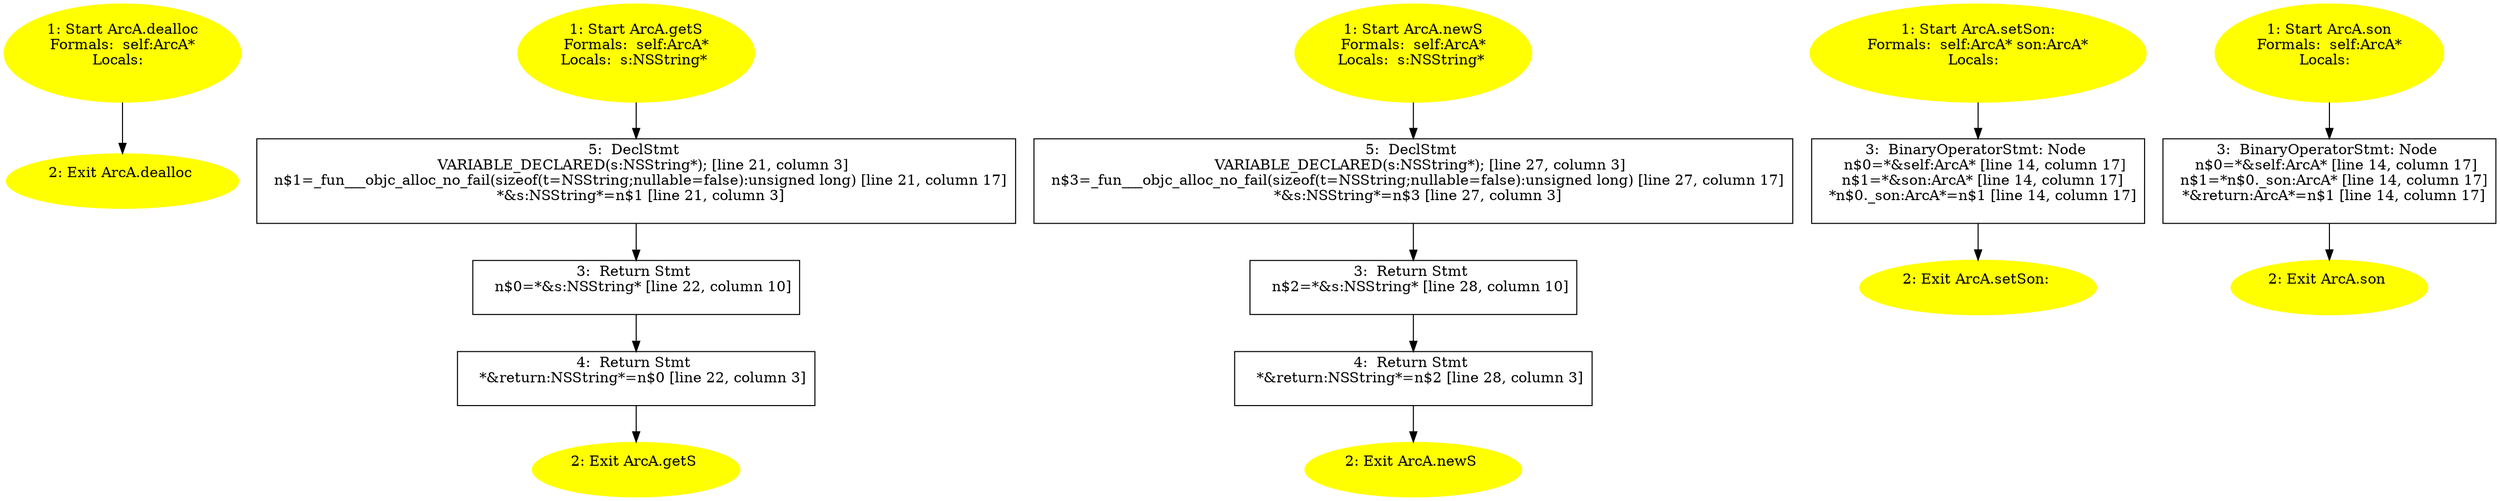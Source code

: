 /* @generated */
digraph cfg {
"dealloc#ArcA#[instance].5f1e5f20486ad787_1" [label="1: Start ArcA.dealloc\nFormals:  self:ArcA*\nLocals:  \n  " color=yellow style=filled]
	

	 "dealloc#ArcA#[instance].5f1e5f20486ad787_1" -> "dealloc#ArcA#[instance].5f1e5f20486ad787_2" ;
"dealloc#ArcA#[instance].5f1e5f20486ad787_2" [label="2: Exit ArcA.dealloc \n  " color=yellow style=filled]
	

"getS#ArcA#[instance].d8dec537eb5599fb_1" [label="1: Start ArcA.getS\nFormals:  self:ArcA*\nLocals:  s:NSString* \n  " color=yellow style=filled]
	

	 "getS#ArcA#[instance].d8dec537eb5599fb_1" -> "getS#ArcA#[instance].d8dec537eb5599fb_5" ;
"getS#ArcA#[instance].d8dec537eb5599fb_2" [label="2: Exit ArcA.getS \n  " color=yellow style=filled]
	

"getS#ArcA#[instance].d8dec537eb5599fb_3" [label="3:  Return Stmt \n   n$0=*&s:NSString* [line 22, column 10]\n " shape="box"]
	

	 "getS#ArcA#[instance].d8dec537eb5599fb_3" -> "getS#ArcA#[instance].d8dec537eb5599fb_4" ;
"getS#ArcA#[instance].d8dec537eb5599fb_4" [label="4:  Return Stmt \n   *&return:NSString*=n$0 [line 22, column 3]\n " shape="box"]
	

	 "getS#ArcA#[instance].d8dec537eb5599fb_4" -> "getS#ArcA#[instance].d8dec537eb5599fb_2" ;
"getS#ArcA#[instance].d8dec537eb5599fb_5" [label="5:  DeclStmt \n   VARIABLE_DECLARED(s:NSString*); [line 21, column 3]\n  n$1=_fun___objc_alloc_no_fail(sizeof(t=NSString;nullable=false):unsigned long) [line 21, column 17]\n  *&s:NSString*=n$1 [line 21, column 3]\n " shape="box"]
	

	 "getS#ArcA#[instance].d8dec537eb5599fb_5" -> "getS#ArcA#[instance].d8dec537eb5599fb_3" ;
"newS#ArcA#[instance].fea20ee6147f321a_1" [label="1: Start ArcA.newS\nFormals:  self:ArcA*\nLocals:  s:NSString* \n  " color=yellow style=filled]
	

	 "newS#ArcA#[instance].fea20ee6147f321a_1" -> "newS#ArcA#[instance].fea20ee6147f321a_5" ;
"newS#ArcA#[instance].fea20ee6147f321a_2" [label="2: Exit ArcA.newS \n  " color=yellow style=filled]
	

"newS#ArcA#[instance].fea20ee6147f321a_3" [label="3:  Return Stmt \n   n$2=*&s:NSString* [line 28, column 10]\n " shape="box"]
	

	 "newS#ArcA#[instance].fea20ee6147f321a_3" -> "newS#ArcA#[instance].fea20ee6147f321a_4" ;
"newS#ArcA#[instance].fea20ee6147f321a_4" [label="4:  Return Stmt \n   *&return:NSString*=n$2 [line 28, column 3]\n " shape="box"]
	

	 "newS#ArcA#[instance].fea20ee6147f321a_4" -> "newS#ArcA#[instance].fea20ee6147f321a_2" ;
"newS#ArcA#[instance].fea20ee6147f321a_5" [label="5:  DeclStmt \n   VARIABLE_DECLARED(s:NSString*); [line 27, column 3]\n  n$3=_fun___objc_alloc_no_fail(sizeof(t=NSString;nullable=false):unsigned long) [line 27, column 17]\n  *&s:NSString*=n$3 [line 27, column 3]\n " shape="box"]
	

	 "newS#ArcA#[instance].fea20ee6147f321a_5" -> "newS#ArcA#[instance].fea20ee6147f321a_3" ;
"setSon:#ArcA(class ArcA)#[instanc.72d3bde2428b31e3_1" [label="1: Start ArcA.setSon:\nFormals:  self:ArcA* son:ArcA*\nLocals:  \n  " color=yellow style=filled]
	

	 "setSon:#ArcA(class ArcA)#[instanc.72d3bde2428b31e3_1" -> "setSon:#ArcA(class ArcA)#[instanc.72d3bde2428b31e3_3" ;
"setSon:#ArcA(class ArcA)#[instanc.72d3bde2428b31e3_2" [label="2: Exit ArcA.setSon: \n  " color=yellow style=filled]
	

"setSon:#ArcA(class ArcA)#[instanc.72d3bde2428b31e3_3" [label="3:  BinaryOperatorStmt: Node \n   n$0=*&self:ArcA* [line 14, column 17]\n  n$1=*&son:ArcA* [line 14, column 17]\n  *n$0._son:ArcA*=n$1 [line 14, column 17]\n " shape="box"]
	

	 "setSon:#ArcA(class ArcA)#[instanc.72d3bde2428b31e3_3" -> "setSon:#ArcA(class ArcA)#[instanc.72d3bde2428b31e3_2" ;
"son#ArcA#[instance].e35458ab53fa3982_1" [label="1: Start ArcA.son\nFormals:  self:ArcA*\nLocals:  \n  " color=yellow style=filled]
	

	 "son#ArcA#[instance].e35458ab53fa3982_1" -> "son#ArcA#[instance].e35458ab53fa3982_3" ;
"son#ArcA#[instance].e35458ab53fa3982_2" [label="2: Exit ArcA.son \n  " color=yellow style=filled]
	

"son#ArcA#[instance].e35458ab53fa3982_3" [label="3:  BinaryOperatorStmt: Node \n   n$0=*&self:ArcA* [line 14, column 17]\n  n$1=*n$0._son:ArcA* [line 14, column 17]\n  *&return:ArcA*=n$1 [line 14, column 17]\n " shape="box"]
	

	 "son#ArcA#[instance].e35458ab53fa3982_3" -> "son#ArcA#[instance].e35458ab53fa3982_2" ;
}
